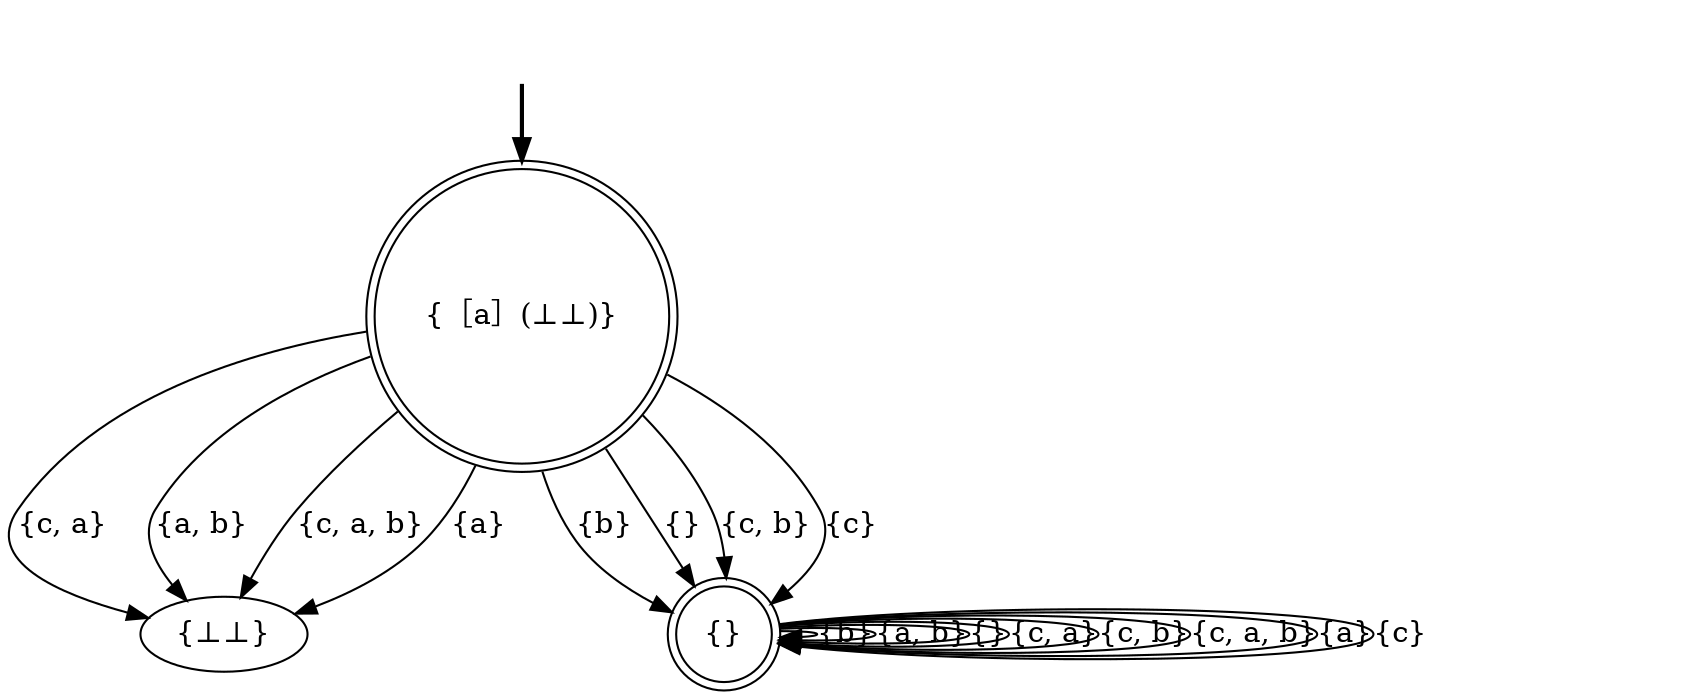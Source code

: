 digraph {
	fake0 [style=invisible]
	"{⊥⊥}"
	"{}" [shape=doublecircle]
	"{［a］(⊥⊥)}" [root=true shape=doublecircle]
	fake0 -> "{［a］(⊥⊥)}" [style=bold]
	"{［a］(⊥⊥)}" -> "{}" [label="{b}"]
	"{}" -> "{}" [label="{b}"]
	"{［a］(⊥⊥)}" -> "{⊥⊥}" [label="{c, a}"]
	"{}" -> "{}" [label="{a, b}"]
	"{}" -> "{}" [label="{}"]
	"{}" -> "{}" [label="{c, a}"]
	"{［a］(⊥⊥)}" -> "{⊥⊥}" [label="{a, b}"]
	"{［a］(⊥⊥)}" -> "{}" [label="{}"]
	"{}" -> "{}" [label="{c, b}"]
	"{}" -> "{}" [label="{c, a, b}"]
	"{［a］(⊥⊥)}" -> "{}" [label="{c, b}"]
	"{［a］(⊥⊥)}" -> "{⊥⊥}" [label="{c, a, b}"]
	"{［a］(⊥⊥)}" -> "{⊥⊥}" [label="{a}"]
	"{［a］(⊥⊥)}" -> "{}" [label="{c}"]
	"{}" -> "{}" [label="{a}"]
	"{}" -> "{}" [label="{c}"]
}
